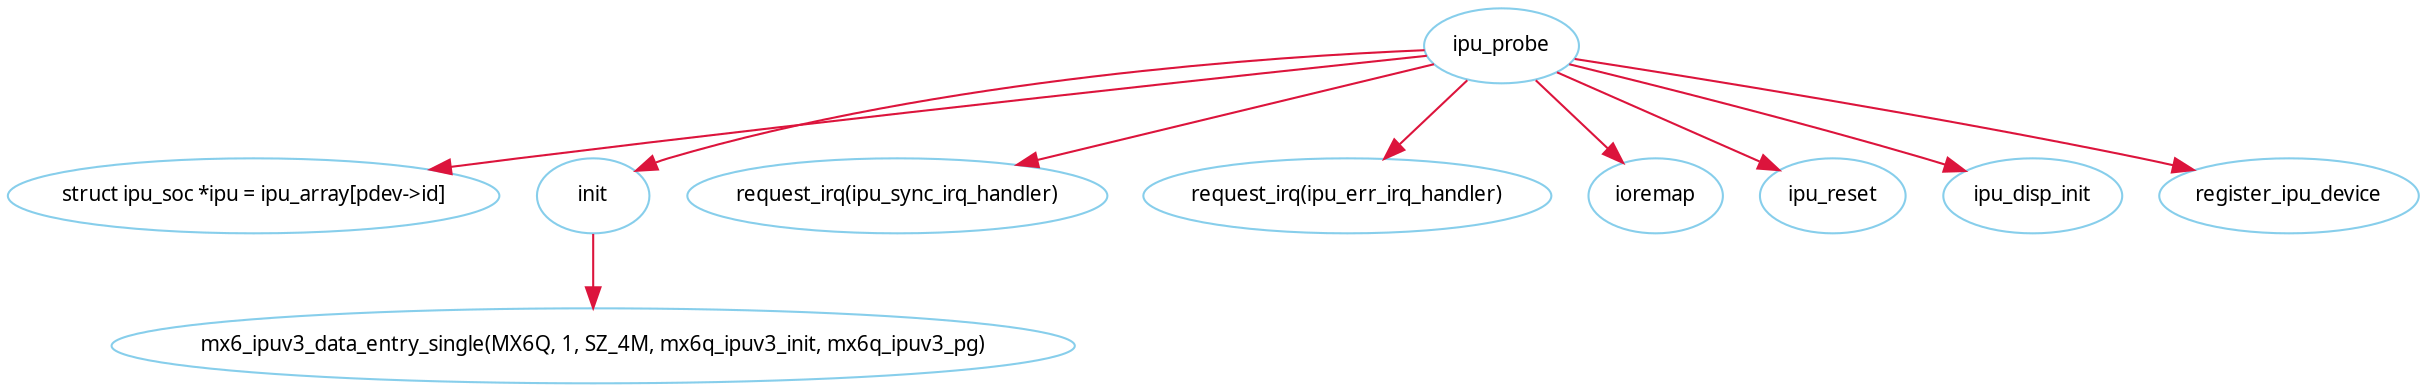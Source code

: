 /*
node
color: naveblue, skyblue, red, red4, crimson, forestgreen, limegreen
style: solid, dotted, dashed, bold, rounded, filled
shape:
*/

/*
edge
color: naveblue, skyblue, red, red4, crimson, forestgreen, limegreen
style: solid, dotted, dashed, bold 
shape: 
*/

/*
rankdir: TB BT LR RL
*/

//ipuv3
//drivers/mxc/ipu3/ipu_common.c

//mipi
//drivers/mxc/mipi/mxc_mipi_csi2.c

//fb
//drivers/video/mxc/mxc_ipuv3_fb.c

//v4l2 input, output
//drivers/media/video/mxc/capture/mxc_v4l2_capture.c
//drivers/media/video/mxc/output/mxc_vout.c

digraph ipu_dot{
	fontname = "Verdana";
	fontsize = 10;
	rankdir=TB;
	node [fontname = "Verdana", fontsize = 10, color="skyblue"];
	edge [fontname = "Verdana", fontsize = 10, color="crimson", style="solid"];

	//
	platform_data_ipu[label="mx6_ipuv3_data_entry_single(MX6Q, 1, SZ_4M, mx6q_ipuv3_init, mx6q_ipuv3_pg)"];
	struct_ipu_soc_ipu[label="struct ipu_soc *ipu = ipu_array\[pdev->id\]"];

	ipu_probe -> struct_ipu_soc_ipu;
	ipu_probe -> init -> platform_data_ipu;
	ipu_probe -> "request_irq(ipu_sync_irq_handler)";
	ipu_probe -> "request_irq(ipu_err_irq_handler)";
	ipu_probe -> ioremap;
 	ipu_probe -> ipu_reset;
 	ipu_probe -> ipu_disp_init;
 	ipu_probe -> register_ipu_device;

/*
	videodev_init[label="videodev_init\n(v4l2-dev.c)"];
	register_chrdev_region[label="register_chrdev_region(dev,256,\"video4linux\")"];
	class_register[label="class_register(&video_class)"];

	videodev_init -> register_chrdev_region;
	videodev_init -> class_register;
	register_chrdev_region->cdev_add[color="limegreen", style="dashed"];

	//
	video_register_device;
	cdev_add[label="cdev_add()\n(vdev->cdev->ops=&v4l2_fops)"];
	device_register[label="device_register(&vdev->dev)"];
	vdev_fops[label="vdev->fops\n(mxc_v4l_fops)"]

	video_register_device->cdev_add;
	video_register_device->device_register;
	cdev_add->vdev_fops[color="limegreen", style="dashed"];

	//
	camera_init[label="camera_init\n(mxc_v4l2_capture.c)"];
	platform_driver_register[label="platform_driver_register(&mxc_v4l2_driver)"];
	mxc_v4l2_probe[label="mxc_v4l2_probe\n(cam_data *cam)"];
	init_camera_stuct[label="init_camera_stuct\n(self.u.master=mxc_v4l2_master)"];
	v4l2_int_device_register_cap[label="v4l2_int_device_register(cam->self)\n(struct v4l2_int_device *self)"];
	video_register_device[label="video_register_device(cam->video_dev)"];
	v4l2_int_device_try_attach_all[label="v4l2_int_device_try_attach_all\n(m->u.master->attach(s))"];
	mxc_v4l2_master_attach[label="mxc_v4l2_master_attach\n(cam->sensor=adv7481_int_device)"];

	ipu_enc_select[label="ipu_enc_select\n(prp_enc_select/csi_enc_select)"]

	camera_init->platform_driver_register
	platform_driver_register->mxc_v4l2_probe
	mxc_v4l2_probe->init_camera_stuct
	mxc_v4l2_probe->v4l2_int_device_register_cap
	//mxc_v4l2_probe->video_register_device[weight=8]
	mxc_v4l2_probe->video_register_device

	//ad7481
	adv7481_probe
	v4l2_int_device_register[label="v4l2_int_device_register(&adv7481_int_device)"]
	adv7481_ioctl_desc[label="adv7481_ioctl_desc\n(cam->sonsor->ioctls)"]

	adv7481_probe->v4l2_int_device_register
	v4l2_int_device_register->v4l2_int_device_try_attach_all
	v4l2_int_device_try_attach_all->mxc_v4l2_master_attach

	v4l2_int_device_register->v4l2_int_device_register_cap[color="limegreen", style="dashed", dir="both"]

	//
	vdev_fops->adv7481_ioctl_desc[color="limegreen", style="dashed"];
	//v4l2_int_device_register->adv7481_ioctl_desc[color="limegreen", style="dashed", weith=8, constraint="false"];
	mxc_v4l2_master_attach->adv7481_ioctl_desc[color="limegreen", style="dashed", weith=8, constraint="false"];

	//
	init_camera_stuct->ipu_enc_select[color="limegreen", style="dotted"]
	vdev_fops->ipu_enc_select[color="limegreen", style="dashed", constraint="false"]
	*/
}

